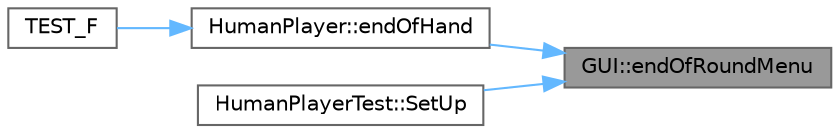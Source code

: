 digraph "GUI::endOfRoundMenu"
{
 // INTERACTIVE_SVG=YES
 // LATEX_PDF_SIZE
  bgcolor="transparent";
  edge [fontname=Helvetica,fontsize=10,labelfontname=Helvetica,labelfontsize=10];
  node [fontname=Helvetica,fontsize=10,shape=box,height=0.2,width=0.4];
  rankdir="RL";
  Node1 [id="Node000001",label="GUI::endOfRoundMenu",height=0.2,width=0.4,color="gray40", fillcolor="grey60", style="filled", fontcolor="black",tooltip="Displays the menu at the end of a round."];
  Node1 -> Node2 [id="edge1_Node000001_Node000002",dir="back",color="steelblue1",style="solid",tooltip=" "];
  Node2 [id="Node000002",label="HumanPlayer::endOfHand",height=0.2,width=0.4,color="grey40", fillcolor="white", style="filled",URL="$class_human_player.html#a538faef1a022253707d0a63d20c67550",tooltip="Handles actions at the end of a hand."];
  Node2 -> Node3 [id="edge2_Node000002_Node000003",dir="back",color="steelblue1",style="solid",tooltip=" "];
  Node3 [id="Node000003",label="TEST_F",height=0.2,width=0.4,color="grey40", fillcolor="white", style="filled",URL="$test___human_player_8cc.html#a9937d3f4c8ef0fd3d04c96dda6727fdf",tooltip=" "];
  Node1 -> Node4 [id="edge3_Node000001_Node000004",dir="back",color="steelblue1",style="solid",tooltip=" "];
  Node4 [id="Node000004",label="HumanPlayerTest::SetUp",height=0.2,width=0.4,color="grey40", fillcolor="white", style="filled",URL="$class_human_player_test.html#af7aa343e83c6efc46920bb9089b3b9f9",tooltip=" "];
}
